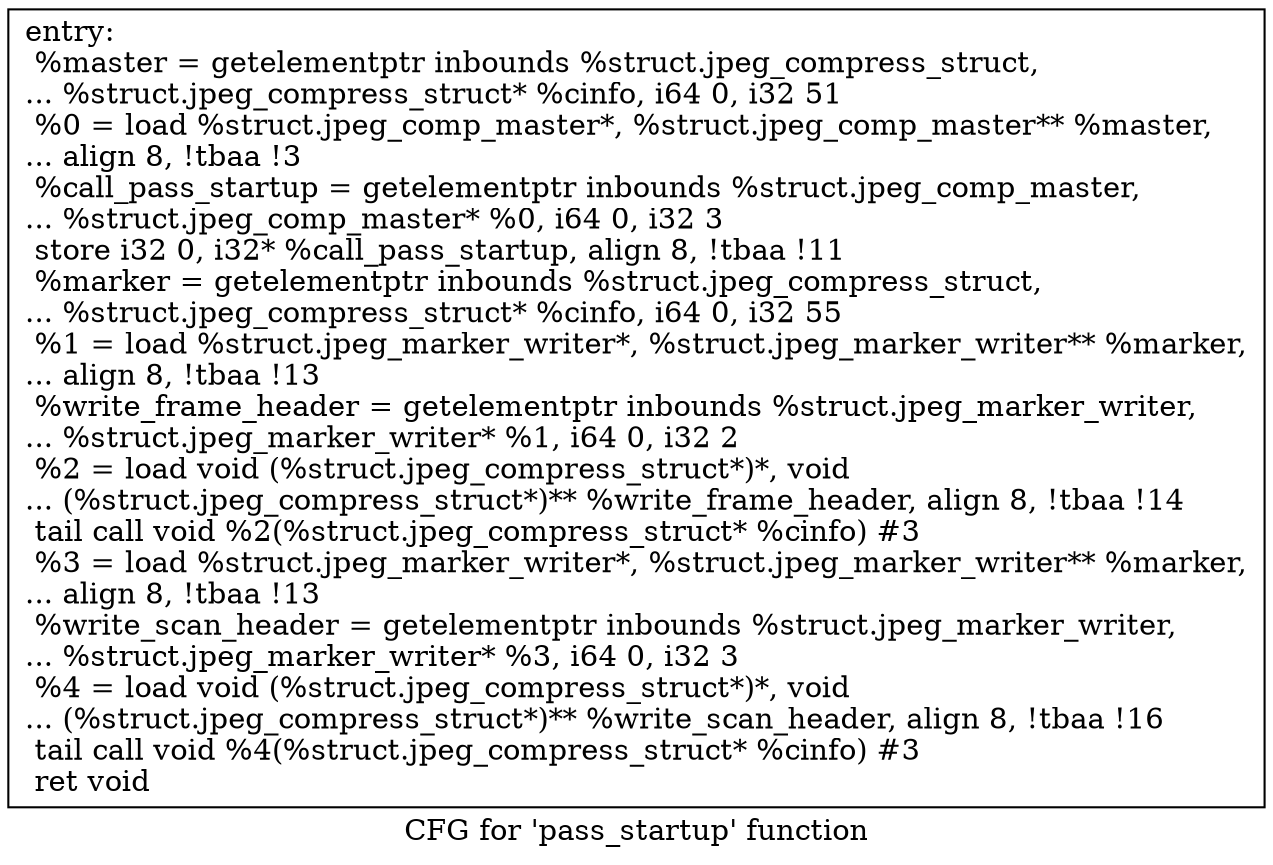 digraph "CFG for 'pass_startup' function" {
	label="CFG for 'pass_startup' function";

	Node0x62215a0 [shape=record,label="{entry:\l  %master = getelementptr inbounds %struct.jpeg_compress_struct,\l... %struct.jpeg_compress_struct* %cinfo, i64 0, i32 51\l  %0 = load %struct.jpeg_comp_master*, %struct.jpeg_comp_master** %master,\l... align 8, !tbaa !3\l  %call_pass_startup = getelementptr inbounds %struct.jpeg_comp_master,\l... %struct.jpeg_comp_master* %0, i64 0, i32 3\l  store i32 0, i32* %call_pass_startup, align 8, !tbaa !11\l  %marker = getelementptr inbounds %struct.jpeg_compress_struct,\l... %struct.jpeg_compress_struct* %cinfo, i64 0, i32 55\l  %1 = load %struct.jpeg_marker_writer*, %struct.jpeg_marker_writer** %marker,\l... align 8, !tbaa !13\l  %write_frame_header = getelementptr inbounds %struct.jpeg_marker_writer,\l... %struct.jpeg_marker_writer* %1, i64 0, i32 2\l  %2 = load void (%struct.jpeg_compress_struct*)*, void\l... (%struct.jpeg_compress_struct*)** %write_frame_header, align 8, !tbaa !14\l  tail call void %2(%struct.jpeg_compress_struct* %cinfo) #3\l  %3 = load %struct.jpeg_marker_writer*, %struct.jpeg_marker_writer** %marker,\l... align 8, !tbaa !13\l  %write_scan_header = getelementptr inbounds %struct.jpeg_marker_writer,\l... %struct.jpeg_marker_writer* %3, i64 0, i32 3\l  %4 = load void (%struct.jpeg_compress_struct*)*, void\l... (%struct.jpeg_compress_struct*)** %write_scan_header, align 8, !tbaa !16\l  tail call void %4(%struct.jpeg_compress_struct* %cinfo) #3\l  ret void\l}"];
}
